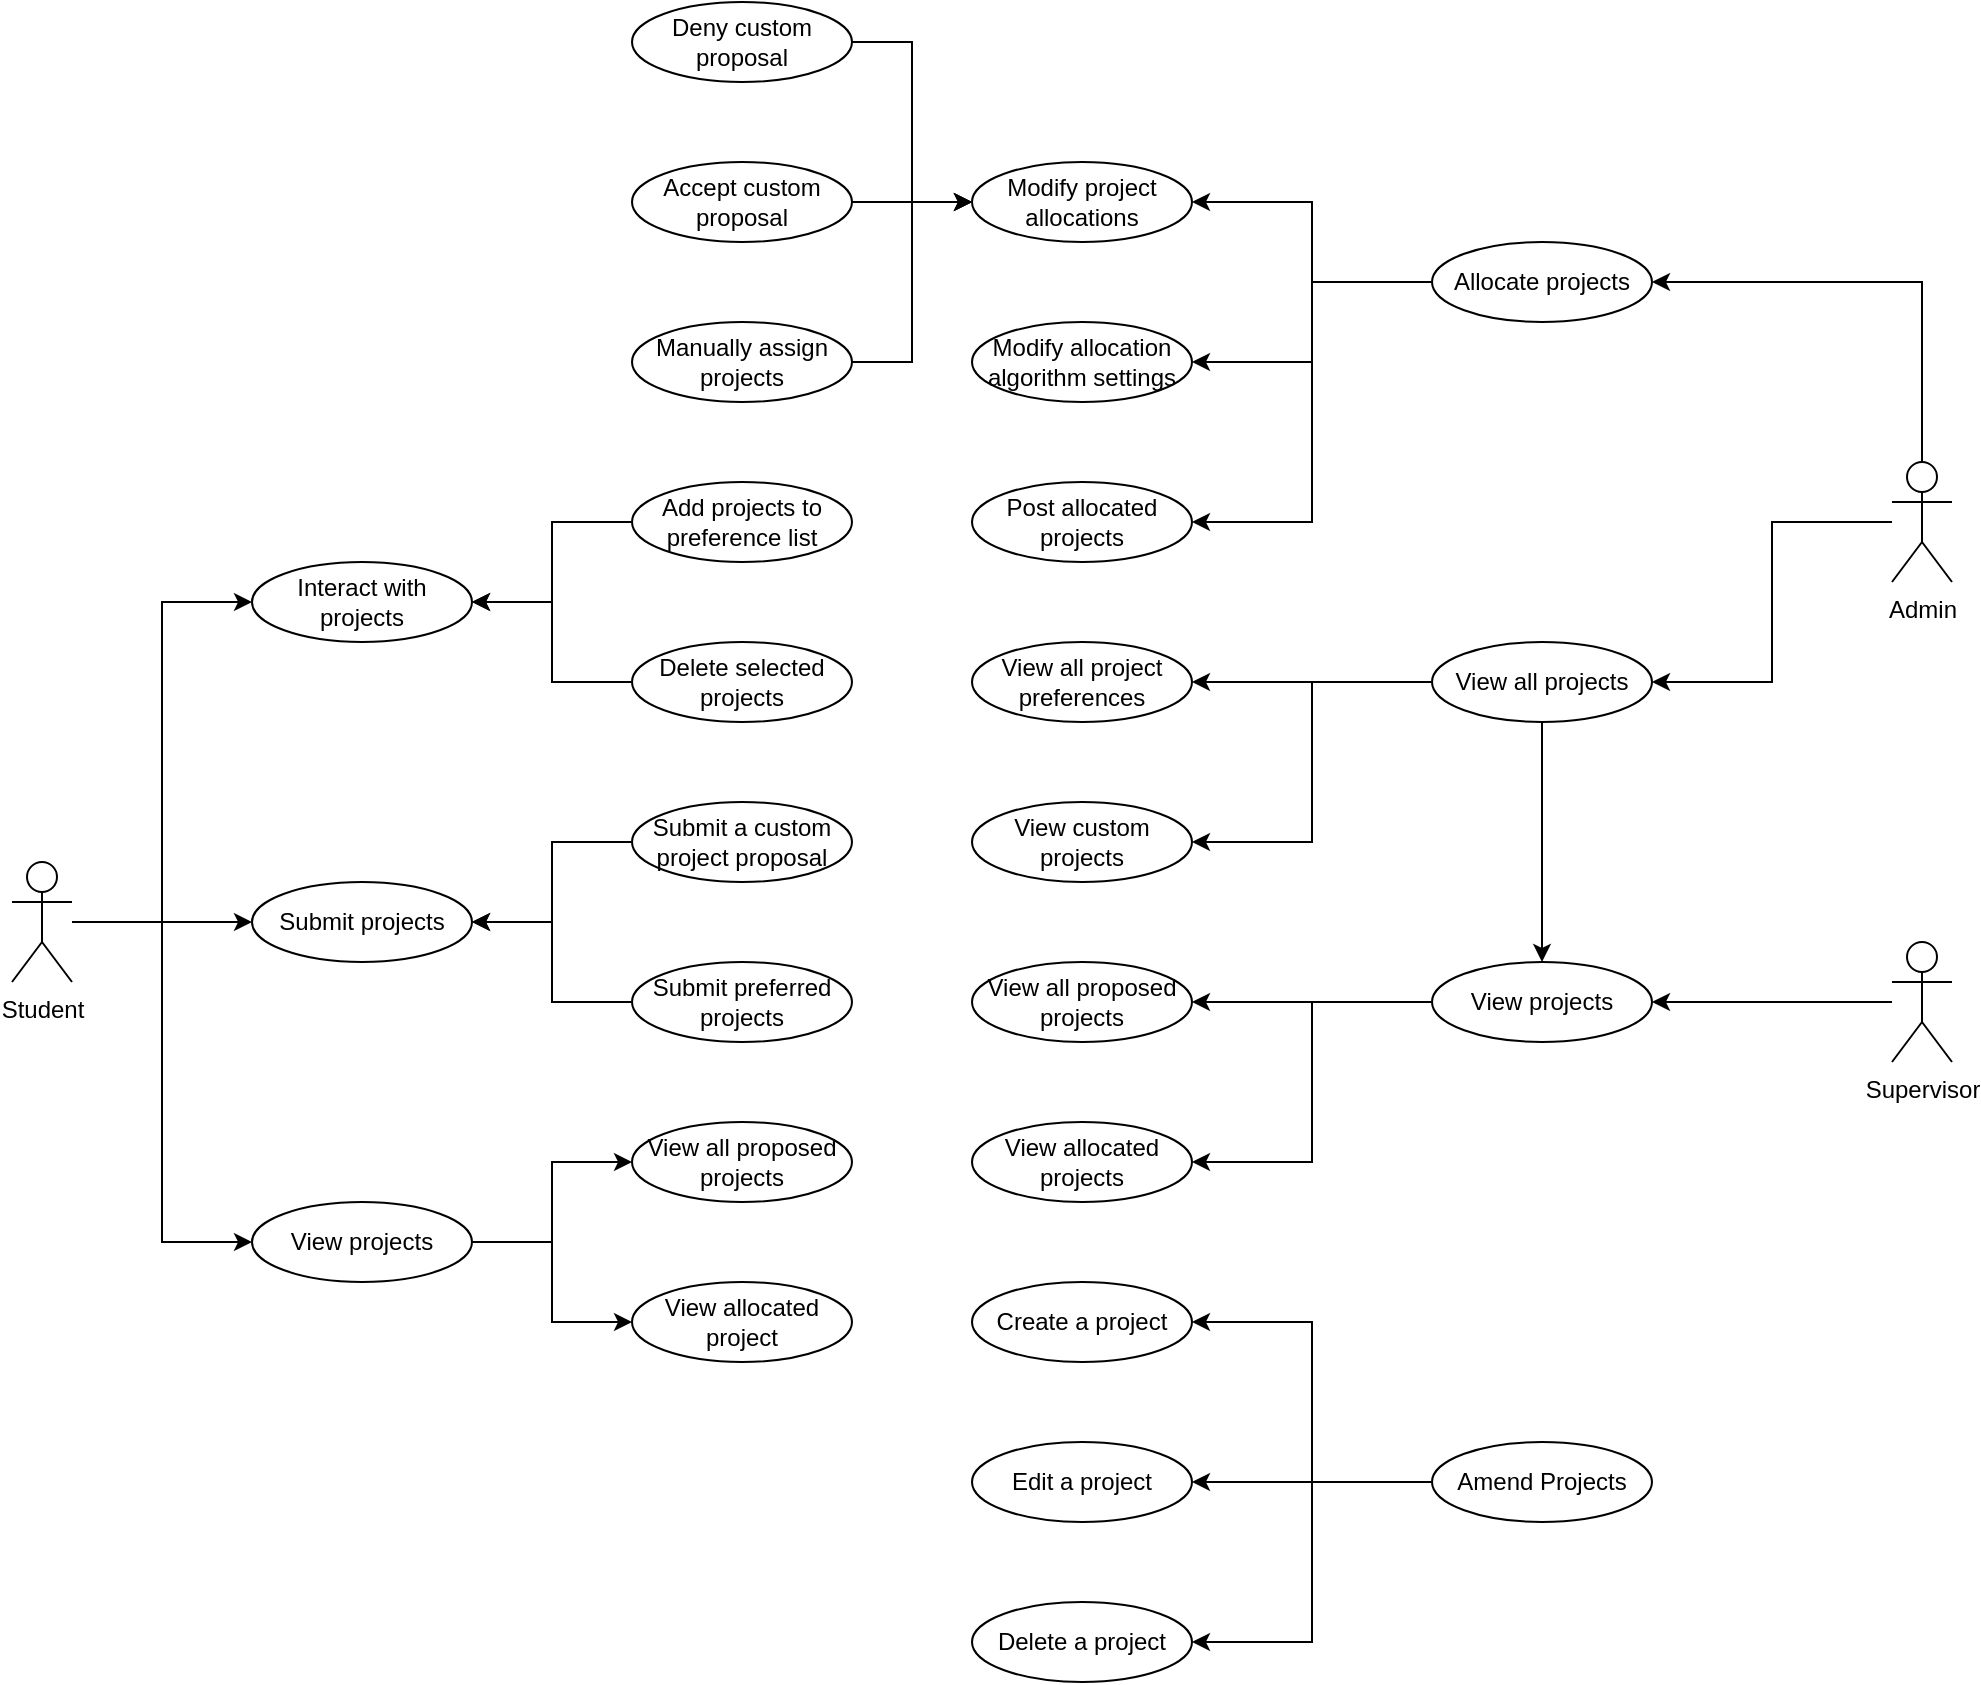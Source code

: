 <mxfile version="20.4.1" type="github">
  <diagram id="R2lEEEUBdFMjLlhIrx00" name="Page-1">
    <mxGraphModel dx="1282" dy="1272" grid="1" gridSize="10" guides="1" tooltips="1" connect="1" arrows="1" fold="1" page="1" pageScale="1" pageWidth="850" pageHeight="1100" math="0" shadow="0" extFonts="Permanent Marker^https://fonts.googleapis.com/css?family=Permanent+Marker">
      <root>
        <mxCell id="0" />
        <mxCell id="1" parent="0" />
        <mxCell id="IMPbgYh3Mk9xhIyb0hvB-107" style="edgeStyle=orthogonalEdgeStyle;rounded=0;orthogonalLoop=1;jettySize=auto;html=1;entryX=0;entryY=0.5;entryDx=0;entryDy=0;" parent="1" source="IMPbgYh3Mk9xhIyb0hvB-1" target="IMPbgYh3Mk9xhIyb0hvB-22" edge="1">
          <mxGeometry relative="1" as="geometry" />
        </mxCell>
        <mxCell id="IMPbgYh3Mk9xhIyb0hvB-108" style="edgeStyle=orthogonalEdgeStyle;rounded=0;orthogonalLoop=1;jettySize=auto;html=1;entryX=0;entryY=0.5;entryDx=0;entryDy=0;" parent="1" source="IMPbgYh3Mk9xhIyb0hvB-1" target="IMPbgYh3Mk9xhIyb0hvB-20" edge="1">
          <mxGeometry relative="1" as="geometry" />
        </mxCell>
        <mxCell id="IMPbgYh3Mk9xhIyb0hvB-109" style="edgeStyle=orthogonalEdgeStyle;rounded=0;orthogonalLoop=1;jettySize=auto;html=1;entryX=0;entryY=0.5;entryDx=0;entryDy=0;" parent="1" source="IMPbgYh3Mk9xhIyb0hvB-1" target="IMPbgYh3Mk9xhIyb0hvB-21" edge="1">
          <mxGeometry relative="1" as="geometry" />
        </mxCell>
        <mxCell id="IMPbgYh3Mk9xhIyb0hvB-1" value="Student" style="shape=umlActor;verticalLabelPosition=bottom;verticalAlign=top;html=1;outlineConnect=0;" parent="1" vertex="1">
          <mxGeometry x="510" y="450" width="30" height="60" as="geometry" />
        </mxCell>
        <mxCell id="IMPbgYh3Mk9xhIyb0hvB-3" value="View all proposed projects" style="ellipse;whiteSpace=wrap;html=1;" parent="1" vertex="1">
          <mxGeometry x="820" y="580" width="110" height="40" as="geometry" />
        </mxCell>
        <mxCell id="IMPbgYh3Mk9xhIyb0hvB-53" style="edgeStyle=orthogonalEdgeStyle;rounded=0;orthogonalLoop=1;jettySize=auto;html=1;exitX=0;exitY=0.5;exitDx=0;exitDy=0;entryX=1;entryY=0.5;entryDx=0;entryDy=0;" parent="1" source="IMPbgYh3Mk9xhIyb0hvB-4" target="IMPbgYh3Mk9xhIyb0hvB-20" edge="1">
          <mxGeometry relative="1" as="geometry" />
        </mxCell>
        <mxCell id="IMPbgYh3Mk9xhIyb0hvB-4" value="Add projects to preference list" style="ellipse;whiteSpace=wrap;html=1;" parent="1" vertex="1">
          <mxGeometry x="820" y="260" width="110" height="40" as="geometry" />
        </mxCell>
        <mxCell id="IMPbgYh3Mk9xhIyb0hvB-48" style="edgeStyle=orthogonalEdgeStyle;rounded=0;orthogonalLoop=1;jettySize=auto;html=1;exitX=0;exitY=0.5;exitDx=0;exitDy=0;entryX=1;entryY=0.5;entryDx=0;entryDy=0;" parent="1" source="IMPbgYh3Mk9xhIyb0hvB-5" target="IMPbgYh3Mk9xhIyb0hvB-22" edge="1">
          <mxGeometry relative="1" as="geometry" />
        </mxCell>
        <mxCell id="IMPbgYh3Mk9xhIyb0hvB-5" value="Submit preferred projects" style="ellipse;whiteSpace=wrap;html=1;" parent="1" vertex="1">
          <mxGeometry x="820" y="500" width="110" height="40" as="geometry" />
        </mxCell>
        <mxCell id="IMPbgYh3Mk9xhIyb0hvB-82" style="edgeStyle=orthogonalEdgeStyle;rounded=0;orthogonalLoop=1;jettySize=auto;html=1;exitX=0;exitY=0.5;exitDx=0;exitDy=0;entryX=1;entryY=0.5;entryDx=0;entryDy=0;" parent="1" source="IMPbgYh3Mk9xhIyb0hvB-6" target="IMPbgYh3Mk9xhIyb0hvB-20" edge="1">
          <mxGeometry relative="1" as="geometry" />
        </mxCell>
        <mxCell id="IMPbgYh3Mk9xhIyb0hvB-6" value="Delete selected projects" style="ellipse;whiteSpace=wrap;html=1;" parent="1" vertex="1">
          <mxGeometry x="820" y="340" width="110" height="40" as="geometry" />
        </mxCell>
        <mxCell id="IMPbgYh3Mk9xhIyb0hvB-83" style="edgeStyle=orthogonalEdgeStyle;rounded=0;orthogonalLoop=1;jettySize=auto;html=1;exitX=0;exitY=0.5;exitDx=0;exitDy=0;entryX=1;entryY=0.5;entryDx=0;entryDy=0;" parent="1" source="IMPbgYh3Mk9xhIyb0hvB-7" target="IMPbgYh3Mk9xhIyb0hvB-22" edge="1">
          <mxGeometry relative="1" as="geometry" />
        </mxCell>
        <mxCell id="IMPbgYh3Mk9xhIyb0hvB-7" value="Submit a custom project proposal" style="ellipse;whiteSpace=wrap;html=1;" parent="1" vertex="1">
          <mxGeometry x="820" y="420" width="110" height="40" as="geometry" />
        </mxCell>
        <mxCell id="IMPbgYh3Mk9xhIyb0hvB-9" value="View allocated project" style="ellipse;whiteSpace=wrap;html=1;" parent="1" vertex="1">
          <mxGeometry x="820" y="660" width="110" height="40" as="geometry" />
        </mxCell>
        <mxCell id="IMPbgYh3Mk9xhIyb0hvB-75" style="edgeStyle=orthogonalEdgeStyle;rounded=0;orthogonalLoop=1;jettySize=auto;html=1;exitX=0.5;exitY=0;exitDx=0;exitDy=0;exitPerimeter=0;entryX=1;entryY=0.5;entryDx=0;entryDy=0;" parent="1" source="IMPbgYh3Mk9xhIyb0hvB-16" target="IMPbgYh3Mk9xhIyb0hvB-26" edge="1">
          <mxGeometry relative="1" as="geometry" />
        </mxCell>
        <mxCell id="IMPbgYh3Mk9xhIyb0hvB-103" style="edgeStyle=orthogonalEdgeStyle;rounded=0;orthogonalLoop=1;jettySize=auto;html=1;entryX=1;entryY=0.5;entryDx=0;entryDy=0;" parent="1" source="IMPbgYh3Mk9xhIyb0hvB-16" target="IMPbgYh3Mk9xhIyb0hvB-31" edge="1">
          <mxGeometry relative="1" as="geometry" />
        </mxCell>
        <mxCell id="IMPbgYh3Mk9xhIyb0hvB-16" value="Admin" style="shape=umlActor;verticalLabelPosition=bottom;verticalAlign=top;html=1;outlineConnect=0;" parent="1" vertex="1">
          <mxGeometry x="1450" y="250" width="30" height="60" as="geometry" />
        </mxCell>
        <mxCell id="IMPbgYh3Mk9xhIyb0hvB-102" style="edgeStyle=orthogonalEdgeStyle;rounded=0;orthogonalLoop=1;jettySize=auto;html=1;entryX=1;entryY=0.5;entryDx=0;entryDy=0;" parent="1" source="IMPbgYh3Mk9xhIyb0hvB-18" target="IMPbgYh3Mk9xhIyb0hvB-94" edge="1">
          <mxGeometry relative="1" as="geometry" />
        </mxCell>
        <mxCell id="IMPbgYh3Mk9xhIyb0hvB-18" value="Supervisor" style="shape=umlActor;verticalLabelPosition=bottom;verticalAlign=top;html=1;outlineConnect=0;" parent="1" vertex="1">
          <mxGeometry x="1450" y="490" width="30" height="60" as="geometry" />
        </mxCell>
        <mxCell id="IMPbgYh3Mk9xhIyb0hvB-20" value="Interact with projects" style="ellipse;whiteSpace=wrap;html=1;" parent="1" vertex="1">
          <mxGeometry x="630" y="300" width="110" height="40" as="geometry" />
        </mxCell>
        <mxCell id="IMPbgYh3Mk9xhIyb0hvB-56" style="edgeStyle=orthogonalEdgeStyle;rounded=0;orthogonalLoop=1;jettySize=auto;html=1;exitX=1;exitY=0.5;exitDx=0;exitDy=0;entryX=0;entryY=0.5;entryDx=0;entryDy=0;" parent="1" source="IMPbgYh3Mk9xhIyb0hvB-21" target="IMPbgYh3Mk9xhIyb0hvB-3" edge="1">
          <mxGeometry relative="1" as="geometry" />
        </mxCell>
        <mxCell id="IMPbgYh3Mk9xhIyb0hvB-57" style="edgeStyle=orthogonalEdgeStyle;rounded=0;orthogonalLoop=1;jettySize=auto;html=1;exitX=1;exitY=0.5;exitDx=0;exitDy=0;entryX=0;entryY=0.5;entryDx=0;entryDy=0;" parent="1" source="IMPbgYh3Mk9xhIyb0hvB-21" target="IMPbgYh3Mk9xhIyb0hvB-9" edge="1">
          <mxGeometry relative="1" as="geometry" />
        </mxCell>
        <mxCell id="IMPbgYh3Mk9xhIyb0hvB-21" value="View projects" style="ellipse;whiteSpace=wrap;html=1;" parent="1" vertex="1">
          <mxGeometry x="630" y="620" width="110" height="40" as="geometry" />
        </mxCell>
        <mxCell id="IMPbgYh3Mk9xhIyb0hvB-22" value="Submit projects" style="ellipse;whiteSpace=wrap;html=1;" parent="1" vertex="1">
          <mxGeometry x="630" y="460" width="110" height="40" as="geometry" />
        </mxCell>
        <mxCell id="IMPbgYh3Mk9xhIyb0hvB-64" style="edgeStyle=orthogonalEdgeStyle;rounded=0;orthogonalLoop=1;jettySize=auto;html=1;exitX=1;exitY=0.5;exitDx=0;exitDy=0;entryX=0;entryY=0.5;entryDx=0;entryDy=0;" parent="1" source="IMPbgYh3Mk9xhIyb0hvB-23" target="IMPbgYh3Mk9xhIyb0hvB-27" edge="1">
          <mxGeometry relative="1" as="geometry" />
        </mxCell>
        <mxCell id="IMPbgYh3Mk9xhIyb0hvB-23" value="Deny custom proposal" style="ellipse;whiteSpace=wrap;html=1;" parent="1" vertex="1">
          <mxGeometry x="820" y="20" width="110" height="40" as="geometry" />
        </mxCell>
        <mxCell id="IMPbgYh3Mk9xhIyb0hvB-72" style="edgeStyle=orthogonalEdgeStyle;rounded=0;orthogonalLoop=1;jettySize=auto;html=1;exitX=0;exitY=0.5;exitDx=0;exitDy=0;entryX=1;entryY=0.5;entryDx=0;entryDy=0;" parent="1" source="IMPbgYh3Mk9xhIyb0hvB-26" target="IMPbgYh3Mk9xhIyb0hvB-27" edge="1">
          <mxGeometry relative="1" as="geometry" />
        </mxCell>
        <mxCell id="IMPbgYh3Mk9xhIyb0hvB-74" style="edgeStyle=orthogonalEdgeStyle;rounded=0;orthogonalLoop=1;jettySize=auto;html=1;exitX=0;exitY=0.5;exitDx=0;exitDy=0;entryX=1;entryY=0.5;entryDx=0;entryDy=0;" parent="1" source="IMPbgYh3Mk9xhIyb0hvB-26" target="IMPbgYh3Mk9xhIyb0hvB-28" edge="1">
          <mxGeometry relative="1" as="geometry" />
        </mxCell>
        <mxCell id="IMPbgYh3Mk9xhIyb0hvB-87" style="edgeStyle=orthogonalEdgeStyle;rounded=0;orthogonalLoop=1;jettySize=auto;html=1;exitX=0;exitY=0.5;exitDx=0;exitDy=0;entryX=1;entryY=0.5;entryDx=0;entryDy=0;" parent="1" source="IMPbgYh3Mk9xhIyb0hvB-26" target="IMPbgYh3Mk9xhIyb0hvB-30" edge="1">
          <mxGeometry relative="1" as="geometry" />
        </mxCell>
        <mxCell id="IMPbgYh3Mk9xhIyb0hvB-26" value="Allocate projects" style="ellipse;whiteSpace=wrap;html=1;" parent="1" vertex="1">
          <mxGeometry x="1220" y="140" width="110" height="40" as="geometry" />
        </mxCell>
        <mxCell id="IMPbgYh3Mk9xhIyb0hvB-27" value="Modify project allocations" style="ellipse;whiteSpace=wrap;html=1;" parent="1" vertex="1">
          <mxGeometry x="990" y="100" width="110" height="40" as="geometry" />
        </mxCell>
        <mxCell id="IMPbgYh3Mk9xhIyb0hvB-28" value="Modify allocation algorithm settings" style="ellipse;whiteSpace=wrap;html=1;" parent="1" vertex="1">
          <mxGeometry x="990" y="180" width="110" height="40" as="geometry" />
        </mxCell>
        <mxCell id="IMPbgYh3Mk9xhIyb0hvB-30" value="Post allocated projects" style="ellipse;whiteSpace=wrap;html=1;" parent="1" vertex="1">
          <mxGeometry x="990" y="260" width="110" height="40" as="geometry" />
        </mxCell>
        <mxCell id="IMPbgYh3Mk9xhIyb0hvB-99" style="edgeStyle=orthogonalEdgeStyle;rounded=0;orthogonalLoop=1;jettySize=auto;html=1;exitX=0;exitY=0.5;exitDx=0;exitDy=0;entryX=1;entryY=0.5;entryDx=0;entryDy=0;" parent="1" source="IMPbgYh3Mk9xhIyb0hvB-31" target="IMPbgYh3Mk9xhIyb0hvB-79" edge="1">
          <mxGeometry relative="1" as="geometry" />
        </mxCell>
        <mxCell id="IMPbgYh3Mk9xhIyb0hvB-100" style="edgeStyle=orthogonalEdgeStyle;rounded=0;orthogonalLoop=1;jettySize=auto;html=1;exitX=0;exitY=0.5;exitDx=0;exitDy=0;entryX=1;entryY=0.5;entryDx=0;entryDy=0;" parent="1" source="IMPbgYh3Mk9xhIyb0hvB-31" target="IMPbgYh3Mk9xhIyb0hvB-78" edge="1">
          <mxGeometry relative="1" as="geometry" />
        </mxCell>
        <mxCell id="IMPbgYh3Mk9xhIyb0hvB-104" style="edgeStyle=orthogonalEdgeStyle;rounded=0;orthogonalLoop=1;jettySize=auto;html=1;exitX=0.5;exitY=1;exitDx=0;exitDy=0;entryX=0.5;entryY=0;entryDx=0;entryDy=0;" parent="1" source="IMPbgYh3Mk9xhIyb0hvB-31" target="IMPbgYh3Mk9xhIyb0hvB-94" edge="1">
          <mxGeometry relative="1" as="geometry" />
        </mxCell>
        <mxCell id="IMPbgYh3Mk9xhIyb0hvB-31" value="View all projects" style="ellipse;whiteSpace=wrap;html=1;" parent="1" vertex="1">
          <mxGeometry x="1220" y="340" width="110" height="40" as="geometry" />
        </mxCell>
        <mxCell id="IMPbgYh3Mk9xhIyb0hvB-66" style="edgeStyle=orthogonalEdgeStyle;rounded=0;orthogonalLoop=1;jettySize=auto;html=1;exitX=1;exitY=0.5;exitDx=0;exitDy=0;entryX=0;entryY=0.5;entryDx=0;entryDy=0;" parent="1" source="IMPbgYh3Mk9xhIyb0hvB-24" target="IMPbgYh3Mk9xhIyb0hvB-27" edge="1">
          <mxGeometry relative="1" as="geometry" />
        </mxCell>
        <mxCell id="IMPbgYh3Mk9xhIyb0hvB-24" value="Accept custom proposal" style="ellipse;whiteSpace=wrap;html=1;" parent="1" vertex="1">
          <mxGeometry x="820" y="100" width="110" height="40" as="geometry" />
        </mxCell>
        <mxCell id="IMPbgYh3Mk9xhIyb0hvB-86" style="edgeStyle=orthogonalEdgeStyle;rounded=0;orthogonalLoop=1;jettySize=auto;html=1;exitX=1;exitY=0.5;exitDx=0;exitDy=0;entryX=0;entryY=0.5;entryDx=0;entryDy=0;" parent="1" source="IMPbgYh3Mk9xhIyb0hvB-76" target="IMPbgYh3Mk9xhIyb0hvB-27" edge="1">
          <mxGeometry relative="1" as="geometry" />
        </mxCell>
        <mxCell id="IMPbgYh3Mk9xhIyb0hvB-76" value="Manually assign projects" style="ellipse;whiteSpace=wrap;html=1;" parent="1" vertex="1">
          <mxGeometry x="820" y="180" width="110" height="40" as="geometry" />
        </mxCell>
        <mxCell id="IMPbgYh3Mk9xhIyb0hvB-78" value="View custom projects" style="ellipse;whiteSpace=wrap;html=1;" parent="1" vertex="1">
          <mxGeometry x="990" y="420" width="110" height="40" as="geometry" />
        </mxCell>
        <mxCell id="IMPbgYh3Mk9xhIyb0hvB-79" value="View all project preferences" style="ellipse;whiteSpace=wrap;html=1;" parent="1" vertex="1">
          <mxGeometry x="990" y="340" width="110" height="40" as="geometry" />
        </mxCell>
        <mxCell id="IMPbgYh3Mk9xhIyb0hvB-84" value="View all proposed projects" style="ellipse;whiteSpace=wrap;html=1;" parent="1" vertex="1">
          <mxGeometry x="990" y="500" width="110" height="40" as="geometry" />
        </mxCell>
        <mxCell id="IMPbgYh3Mk9xhIyb0hvB-85" value="View allocated projects" style="ellipse;whiteSpace=wrap;html=1;" parent="1" vertex="1">
          <mxGeometry x="990" y="580" width="110" height="40" as="geometry" />
        </mxCell>
        <mxCell id="IMPbgYh3Mk9xhIyb0hvB-95" style="edgeStyle=orthogonalEdgeStyle;rounded=0;orthogonalLoop=1;jettySize=auto;html=1;exitX=0;exitY=0.5;exitDx=0;exitDy=0;entryX=1;entryY=0.5;entryDx=0;entryDy=0;" parent="1" source="IMPbgYh3Mk9xhIyb0hvB-94" target="IMPbgYh3Mk9xhIyb0hvB-85" edge="1">
          <mxGeometry relative="1" as="geometry" />
        </mxCell>
        <mxCell id="IMPbgYh3Mk9xhIyb0hvB-96" style="edgeStyle=orthogonalEdgeStyle;rounded=0;orthogonalLoop=1;jettySize=auto;html=1;exitX=0;exitY=0.5;exitDx=0;exitDy=0;" parent="1" source="IMPbgYh3Mk9xhIyb0hvB-94" target="IMPbgYh3Mk9xhIyb0hvB-84" edge="1">
          <mxGeometry relative="1" as="geometry" />
        </mxCell>
        <mxCell id="IMPbgYh3Mk9xhIyb0hvB-94" value="View projects" style="ellipse;whiteSpace=wrap;html=1;" parent="1" vertex="1">
          <mxGeometry x="1220" y="500" width="110" height="40" as="geometry" />
        </mxCell>
        <mxCell id="IMPbgYh3Mk9xhIyb0hvB-114" style="edgeStyle=orthogonalEdgeStyle;rounded=0;orthogonalLoop=1;jettySize=auto;html=1;entryX=1;entryY=0.5;entryDx=0;entryDy=0;" parent="1" source="IMPbgYh3Mk9xhIyb0hvB-110" target="IMPbgYh3Mk9xhIyb0hvB-111" edge="1">
          <mxGeometry relative="1" as="geometry" />
        </mxCell>
        <mxCell id="IMPbgYh3Mk9xhIyb0hvB-115" style="edgeStyle=orthogonalEdgeStyle;rounded=0;orthogonalLoop=1;jettySize=auto;html=1;entryX=1;entryY=0.5;entryDx=0;entryDy=0;" parent="1" source="IMPbgYh3Mk9xhIyb0hvB-110" target="IMPbgYh3Mk9xhIyb0hvB-112" edge="1">
          <mxGeometry relative="1" as="geometry" />
        </mxCell>
        <mxCell id="IMPbgYh3Mk9xhIyb0hvB-116" style="edgeStyle=orthogonalEdgeStyle;rounded=0;orthogonalLoop=1;jettySize=auto;html=1;exitX=0;exitY=0.5;exitDx=0;exitDy=0;entryX=1;entryY=0.5;entryDx=0;entryDy=0;" parent="1" source="IMPbgYh3Mk9xhIyb0hvB-110" target="IMPbgYh3Mk9xhIyb0hvB-113" edge="1">
          <mxGeometry relative="1" as="geometry" />
        </mxCell>
        <mxCell id="IMPbgYh3Mk9xhIyb0hvB-110" value="Amend Projects" style="ellipse;whiteSpace=wrap;html=1;" parent="1" vertex="1">
          <mxGeometry x="1220" y="740" width="110" height="40" as="geometry" />
        </mxCell>
        <mxCell id="IMPbgYh3Mk9xhIyb0hvB-111" value="Create a project" style="ellipse;whiteSpace=wrap;html=1;" parent="1" vertex="1">
          <mxGeometry x="990" y="660" width="110" height="40" as="geometry" />
        </mxCell>
        <mxCell id="IMPbgYh3Mk9xhIyb0hvB-112" value="Edit a project" style="ellipse;whiteSpace=wrap;html=1;" parent="1" vertex="1">
          <mxGeometry x="990" y="740" width="110" height="40" as="geometry" />
        </mxCell>
        <mxCell id="IMPbgYh3Mk9xhIyb0hvB-113" value="Delete a project" style="ellipse;whiteSpace=wrap;html=1;" parent="1" vertex="1">
          <mxGeometry x="990" y="820" width="110" height="40" as="geometry" />
        </mxCell>
      </root>
    </mxGraphModel>
  </diagram>
</mxfile>
